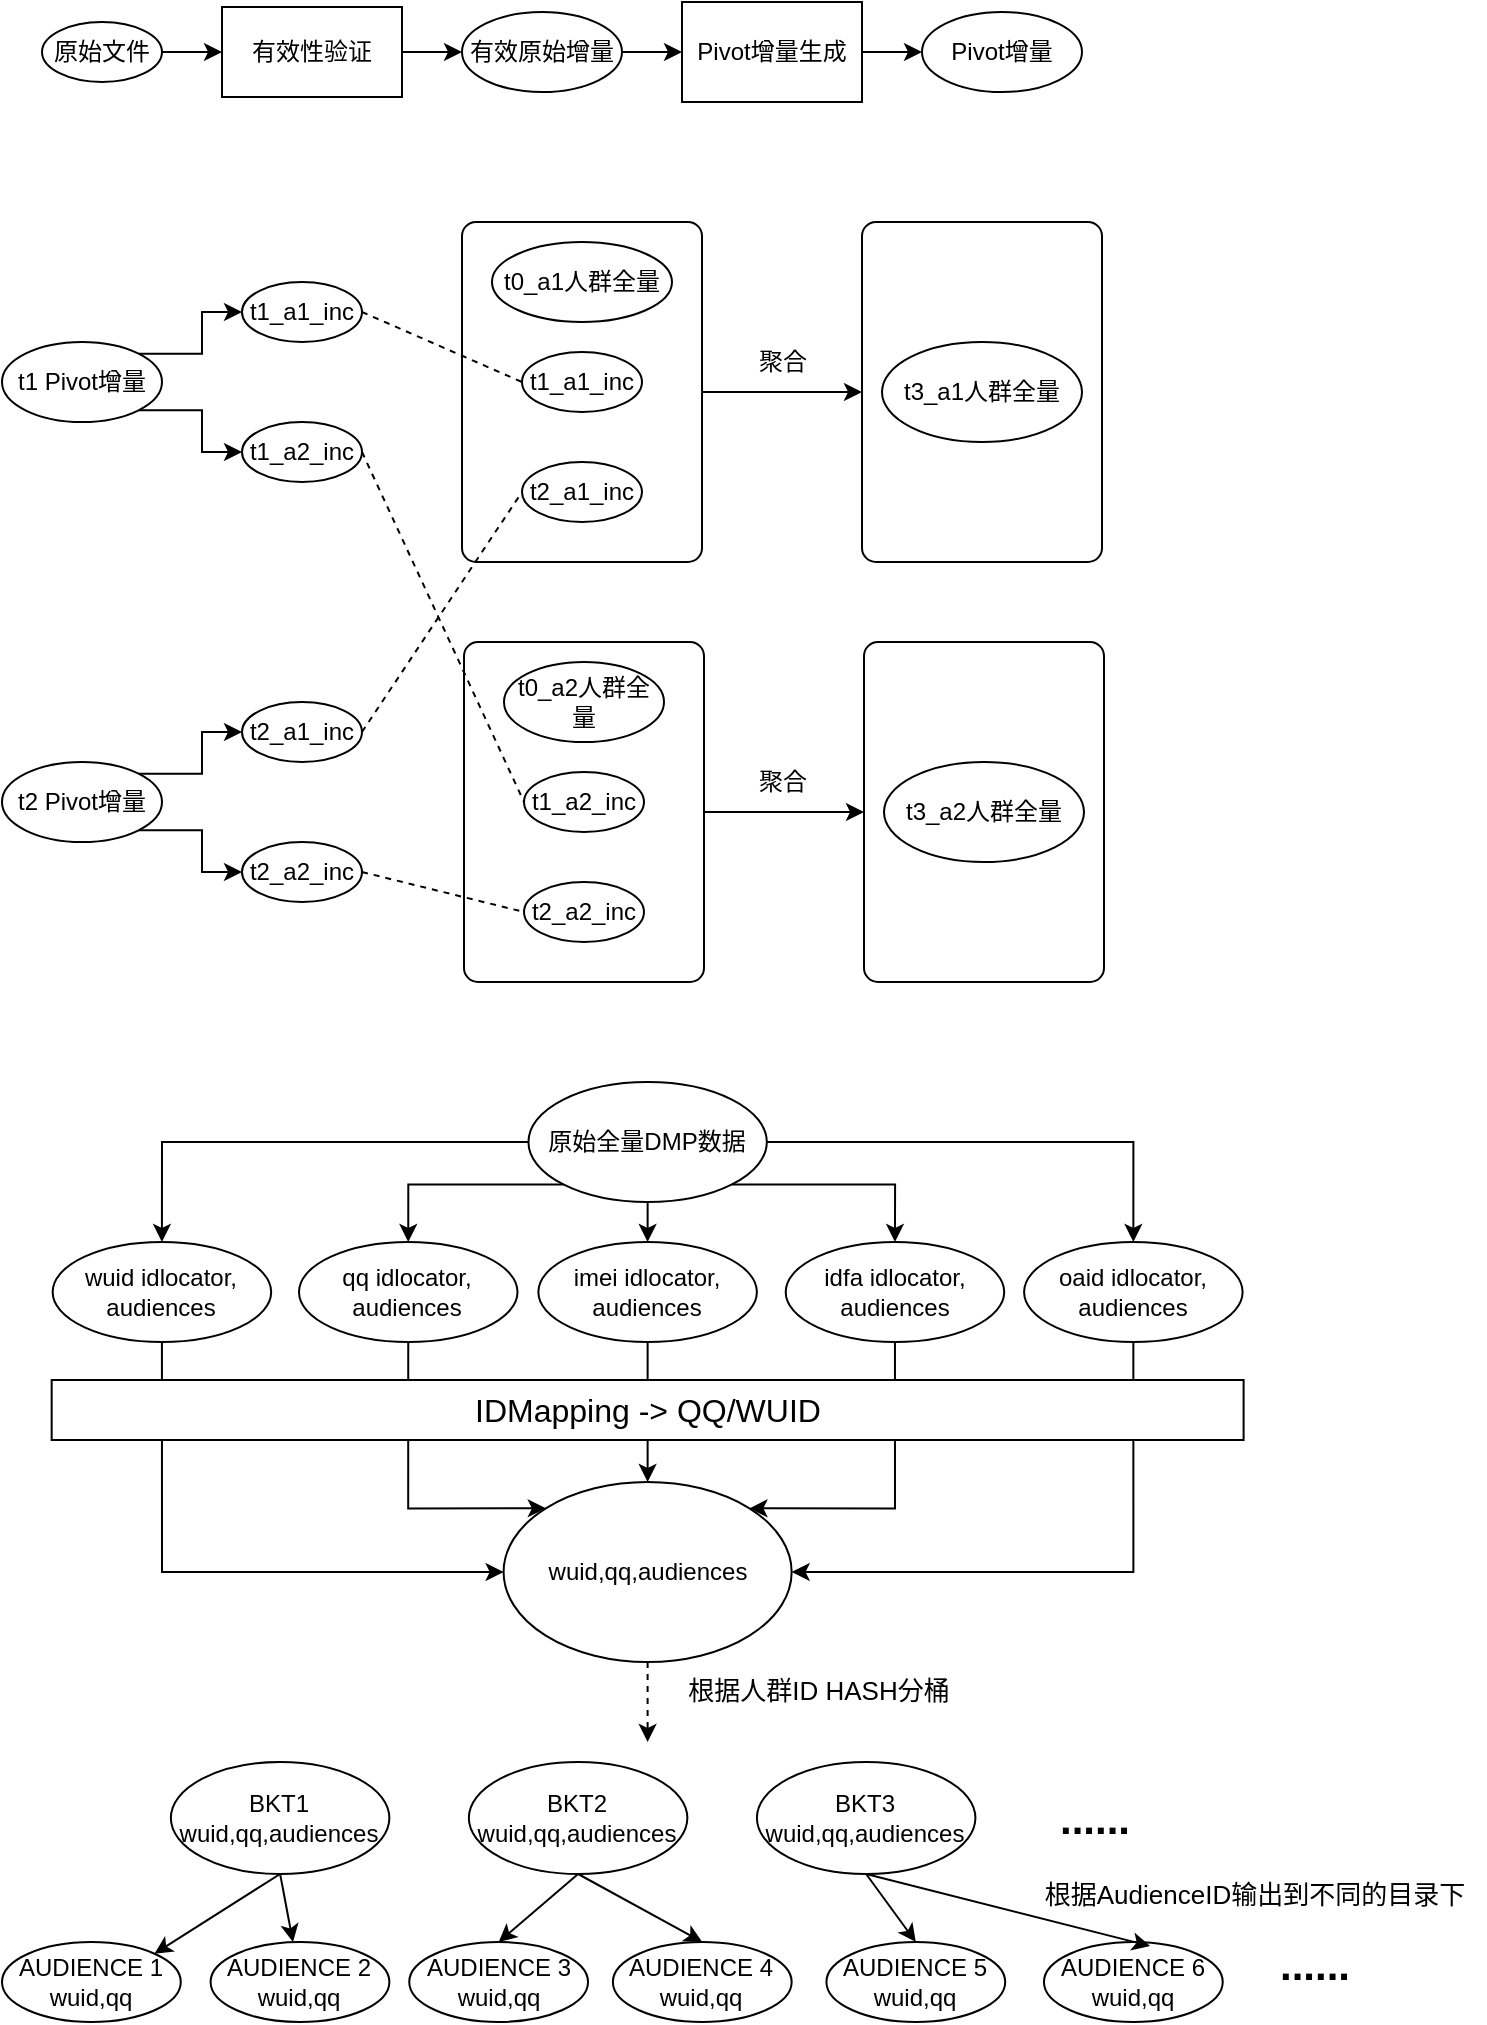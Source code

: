 <mxfile version="13.7.3" type="github">
  <diagram id="WpWAgNrEzsikjxltoCJs" name="Page-1">
    <mxGraphModel dx="1422" dy="713" grid="1" gridSize="10" guides="1" tooltips="1" connect="1" arrows="1" fold="1" page="1" pageScale="1" pageWidth="827" pageHeight="1169" math="0" shadow="0">
      <root>
        <mxCell id="0" />
        <mxCell id="1" parent="0" />
        <mxCell id="dNi8TWgVf9sgywV-0krQ-15" value="" style="edgeStyle=orthogonalEdgeStyle;rounded=0;orthogonalLoop=1;jettySize=auto;html=1;" edge="1" parent="1" source="dNi8TWgVf9sgywV-0krQ-5" target="dNi8TWgVf9sgywV-0krQ-14">
          <mxGeometry relative="1" as="geometry" />
        </mxCell>
        <mxCell id="dNi8TWgVf9sgywV-0krQ-5" value="Pivot增量生成" style="rounded=0;whiteSpace=wrap;html=1;" vertex="1" parent="1">
          <mxGeometry x="380" y="60" width="90" height="50" as="geometry" />
        </mxCell>
        <mxCell id="dNi8TWgVf9sgywV-0krQ-11" value="" style="edgeStyle=orthogonalEdgeStyle;rounded=0;orthogonalLoop=1;jettySize=auto;html=1;" edge="1" parent="1" source="dNi8TWgVf9sgywV-0krQ-7" target="dNi8TWgVf9sgywV-0krQ-8">
          <mxGeometry relative="1" as="geometry" />
        </mxCell>
        <mxCell id="dNi8TWgVf9sgywV-0krQ-7" value="原始文件" style="ellipse;whiteSpace=wrap;html=1;" vertex="1" parent="1">
          <mxGeometry x="60" y="70" width="60" height="30" as="geometry" />
        </mxCell>
        <mxCell id="dNi8TWgVf9sgywV-0krQ-12" value="" style="edgeStyle=orthogonalEdgeStyle;rounded=0;orthogonalLoop=1;jettySize=auto;html=1;" edge="1" parent="1" source="dNi8TWgVf9sgywV-0krQ-8" target="dNi8TWgVf9sgywV-0krQ-10">
          <mxGeometry relative="1" as="geometry" />
        </mxCell>
        <mxCell id="dNi8TWgVf9sgywV-0krQ-8" value="有效性验证" style="rounded=0;whiteSpace=wrap;html=1;" vertex="1" parent="1">
          <mxGeometry x="150" y="62.5" width="90" height="45" as="geometry" />
        </mxCell>
        <mxCell id="dNi8TWgVf9sgywV-0krQ-13" value="" style="edgeStyle=orthogonalEdgeStyle;rounded=0;orthogonalLoop=1;jettySize=auto;html=1;" edge="1" parent="1" source="dNi8TWgVf9sgywV-0krQ-10" target="dNi8TWgVf9sgywV-0krQ-5">
          <mxGeometry relative="1" as="geometry" />
        </mxCell>
        <mxCell id="dNi8TWgVf9sgywV-0krQ-10" value="有效原始增量" style="ellipse;whiteSpace=wrap;html=1;" vertex="1" parent="1">
          <mxGeometry x="270" y="65" width="80" height="40" as="geometry" />
        </mxCell>
        <mxCell id="dNi8TWgVf9sgywV-0krQ-14" value="Pivot增量" style="ellipse;whiteSpace=wrap;html=1;" vertex="1" parent="1">
          <mxGeometry x="500" y="65" width="80" height="40" as="geometry" />
        </mxCell>
        <mxCell id="dNi8TWgVf9sgywV-0krQ-22" style="edgeStyle=orthogonalEdgeStyle;rounded=0;orthogonalLoop=1;jettySize=auto;html=1;exitX=1;exitY=0;exitDx=0;exitDy=0;entryX=0;entryY=0.5;entryDx=0;entryDy=0;" edge="1" parent="1" source="dNi8TWgVf9sgywV-0krQ-17" target="dNi8TWgVf9sgywV-0krQ-32">
          <mxGeometry relative="1" as="geometry">
            <mxPoint x="160" y="190" as="targetPoint" />
          </mxGeometry>
        </mxCell>
        <mxCell id="dNi8TWgVf9sgywV-0krQ-24" style="edgeStyle=orthogonalEdgeStyle;rounded=0;orthogonalLoop=1;jettySize=auto;html=1;exitX=1;exitY=1;exitDx=0;exitDy=0;entryX=0;entryY=0.5;entryDx=0;entryDy=0;" edge="1" parent="1" source="dNi8TWgVf9sgywV-0krQ-17" target="dNi8TWgVf9sgywV-0krQ-34">
          <mxGeometry relative="1" as="geometry">
            <mxPoint x="160" y="310" as="targetPoint" />
          </mxGeometry>
        </mxCell>
        <mxCell id="dNi8TWgVf9sgywV-0krQ-17" value="t1 Pivot增量" style="ellipse;whiteSpace=wrap;html=1;" vertex="1" parent="1">
          <mxGeometry x="40" y="230" width="80" height="40" as="geometry" />
        </mxCell>
        <mxCell id="dNi8TWgVf9sgywV-0krQ-57" value="" style="edgeStyle=orthogonalEdgeStyle;rounded=0;orthogonalLoop=1;jettySize=auto;html=1;" edge="1" parent="1" source="dNi8TWgVf9sgywV-0krQ-29" target="dNi8TWgVf9sgywV-0krQ-56">
          <mxGeometry relative="1" as="geometry" />
        </mxCell>
        <mxCell id="dNi8TWgVf9sgywV-0krQ-29" value="" style="rounded=1;whiteSpace=wrap;html=1;absoluteArcSize=1;arcSize=14;strokeWidth=1;" vertex="1" parent="1">
          <mxGeometry x="270" y="170" width="120" height="170" as="geometry" />
        </mxCell>
        <mxCell id="dNi8TWgVf9sgywV-0krQ-30" value="t0_a1人群全量" style="ellipse;whiteSpace=wrap;html=1;" vertex="1" parent="1">
          <mxGeometry x="285" y="180" width="90" height="40" as="geometry" />
        </mxCell>
        <mxCell id="dNi8TWgVf9sgywV-0krQ-32" value="t1_a1_inc" style="ellipse;whiteSpace=wrap;html=1;" vertex="1" parent="1">
          <mxGeometry x="160" y="200" width="60" height="30" as="geometry" />
        </mxCell>
        <mxCell id="dNi8TWgVf9sgywV-0krQ-34" value="t1_a2_inc" style="ellipse;whiteSpace=wrap;html=1;" vertex="1" parent="1">
          <mxGeometry x="160" y="270" width="60" height="30" as="geometry" />
        </mxCell>
        <mxCell id="dNi8TWgVf9sgywV-0krQ-36" value="t1_a1_inc" style="ellipse;whiteSpace=wrap;html=1;" vertex="1" parent="1">
          <mxGeometry x="300" y="235" width="60" height="30" as="geometry" />
        </mxCell>
        <mxCell id="dNi8TWgVf9sgywV-0krQ-61" value="" style="edgeStyle=orthogonalEdgeStyle;rounded=0;orthogonalLoop=1;jettySize=auto;html=1;" edge="1" parent="1" source="dNi8TWgVf9sgywV-0krQ-38" target="dNi8TWgVf9sgywV-0krQ-60">
          <mxGeometry relative="1" as="geometry" />
        </mxCell>
        <mxCell id="dNi8TWgVf9sgywV-0krQ-38" value="" style="rounded=1;whiteSpace=wrap;html=1;absoluteArcSize=1;arcSize=14;strokeWidth=1;" vertex="1" parent="1">
          <mxGeometry x="271" y="380" width="120" height="170" as="geometry" />
        </mxCell>
        <mxCell id="dNi8TWgVf9sgywV-0krQ-39" value="t0_a2人群全量" style="ellipse;whiteSpace=wrap;html=1;" vertex="1" parent="1">
          <mxGeometry x="291" y="390" width="80" height="40" as="geometry" />
        </mxCell>
        <mxCell id="dNi8TWgVf9sgywV-0krQ-40" value="t1_a2_inc" style="ellipse;whiteSpace=wrap;html=1;" vertex="1" parent="1">
          <mxGeometry x="301" y="445" width="60" height="30" as="geometry" />
        </mxCell>
        <mxCell id="dNi8TWgVf9sgywV-0krQ-41" style="edgeStyle=orthogonalEdgeStyle;rounded=0;orthogonalLoop=1;jettySize=auto;html=1;exitX=1;exitY=0;exitDx=0;exitDy=0;entryX=0;entryY=0.5;entryDx=0;entryDy=0;" edge="1" parent="1" source="dNi8TWgVf9sgywV-0krQ-43" target="dNi8TWgVf9sgywV-0krQ-44">
          <mxGeometry relative="1" as="geometry">
            <mxPoint x="160" y="400" as="targetPoint" />
          </mxGeometry>
        </mxCell>
        <mxCell id="dNi8TWgVf9sgywV-0krQ-42" style="edgeStyle=orthogonalEdgeStyle;rounded=0;orthogonalLoop=1;jettySize=auto;html=1;exitX=1;exitY=1;exitDx=0;exitDy=0;entryX=0;entryY=0.5;entryDx=0;entryDy=0;" edge="1" parent="1" source="dNi8TWgVf9sgywV-0krQ-43" target="dNi8TWgVf9sgywV-0krQ-45">
          <mxGeometry relative="1" as="geometry">
            <mxPoint x="160" y="520" as="targetPoint" />
          </mxGeometry>
        </mxCell>
        <mxCell id="dNi8TWgVf9sgywV-0krQ-43" value="t2 Pivot增量" style="ellipse;whiteSpace=wrap;html=1;" vertex="1" parent="1">
          <mxGeometry x="40" y="440" width="80" height="40" as="geometry" />
        </mxCell>
        <mxCell id="dNi8TWgVf9sgywV-0krQ-44" value="t2_a1_inc" style="ellipse;whiteSpace=wrap;html=1;" vertex="1" parent="1">
          <mxGeometry x="160" y="410" width="60" height="30" as="geometry" />
        </mxCell>
        <mxCell id="dNi8TWgVf9sgywV-0krQ-45" value="t2_a2_inc" style="ellipse;whiteSpace=wrap;html=1;" vertex="1" parent="1">
          <mxGeometry x="160" y="480" width="60" height="30" as="geometry" />
        </mxCell>
        <mxCell id="dNi8TWgVf9sgywV-0krQ-48" value="" style="endArrow=none;dashed=1;html=1;exitX=1;exitY=0.5;exitDx=0;exitDy=0;entryX=0;entryY=0.5;entryDx=0;entryDy=0;" edge="1" parent="1" source="dNi8TWgVf9sgywV-0krQ-32" target="dNi8TWgVf9sgywV-0krQ-36">
          <mxGeometry width="50" height="50" relative="1" as="geometry">
            <mxPoint x="310" y="320" as="sourcePoint" />
            <mxPoint x="360" y="270" as="targetPoint" />
          </mxGeometry>
        </mxCell>
        <mxCell id="dNi8TWgVf9sgywV-0krQ-49" value="t2_a1_inc" style="ellipse;whiteSpace=wrap;html=1;" vertex="1" parent="1">
          <mxGeometry x="300" y="290" width="60" height="30" as="geometry" />
        </mxCell>
        <mxCell id="dNi8TWgVf9sgywV-0krQ-50" value="" style="endArrow=none;dashed=1;html=1;exitX=1;exitY=0.5;exitDx=0;exitDy=0;entryX=0;entryY=0.5;entryDx=0;entryDy=0;" edge="1" parent="1" source="dNi8TWgVf9sgywV-0krQ-44" target="dNi8TWgVf9sgywV-0krQ-49">
          <mxGeometry width="50" height="50" relative="1" as="geometry">
            <mxPoint x="310" y="320" as="sourcePoint" />
            <mxPoint x="360" y="270" as="targetPoint" />
          </mxGeometry>
        </mxCell>
        <mxCell id="dNi8TWgVf9sgywV-0krQ-51" value="" style="endArrow=none;dashed=1;html=1;exitX=1;exitY=0.5;exitDx=0;exitDy=0;entryX=0;entryY=0.5;entryDx=0;entryDy=0;" edge="1" parent="1" source="dNi8TWgVf9sgywV-0krQ-34" target="dNi8TWgVf9sgywV-0krQ-40">
          <mxGeometry width="50" height="50" relative="1" as="geometry">
            <mxPoint x="230" y="225" as="sourcePoint" />
            <mxPoint x="310" y="260" as="targetPoint" />
          </mxGeometry>
        </mxCell>
        <mxCell id="dNi8TWgVf9sgywV-0krQ-52" value="t2_a2_inc" style="ellipse;whiteSpace=wrap;html=1;" vertex="1" parent="1">
          <mxGeometry x="301" y="500" width="60" height="30" as="geometry" />
        </mxCell>
        <mxCell id="dNi8TWgVf9sgywV-0krQ-53" value="" style="endArrow=none;dashed=1;html=1;exitX=1;exitY=0.5;exitDx=0;exitDy=0;entryX=0;entryY=0.5;entryDx=0;entryDy=0;" edge="1" parent="1" source="dNi8TWgVf9sgywV-0krQ-45" target="dNi8TWgVf9sgywV-0krQ-52">
          <mxGeometry width="50" height="50" relative="1" as="geometry">
            <mxPoint x="230" y="435" as="sourcePoint" />
            <mxPoint x="310" y="315" as="targetPoint" />
          </mxGeometry>
        </mxCell>
        <mxCell id="dNi8TWgVf9sgywV-0krQ-56" value="" style="rounded=1;whiteSpace=wrap;html=1;absoluteArcSize=1;arcSize=14;strokeWidth=1;" vertex="1" parent="1">
          <mxGeometry x="470" y="170" width="120" height="170" as="geometry" />
        </mxCell>
        <mxCell id="dNi8TWgVf9sgywV-0krQ-58" value="聚合" style="text;html=1;align=center;verticalAlign=middle;resizable=0;points=[];autosize=1;" vertex="1" parent="1">
          <mxGeometry x="410" y="230" width="40" height="20" as="geometry" />
        </mxCell>
        <mxCell id="dNi8TWgVf9sgywV-0krQ-59" value="t3_a1人群全量" style="ellipse;whiteSpace=wrap;html=1;" vertex="1" parent="1">
          <mxGeometry x="480" y="230" width="100" height="50" as="geometry" />
        </mxCell>
        <mxCell id="dNi8TWgVf9sgywV-0krQ-60" value="" style="rounded=1;whiteSpace=wrap;html=1;absoluteArcSize=1;arcSize=14;strokeWidth=1;" vertex="1" parent="1">
          <mxGeometry x="471" y="380" width="120" height="170" as="geometry" />
        </mxCell>
        <mxCell id="dNi8TWgVf9sgywV-0krQ-62" value="聚合" style="text;html=1;align=center;verticalAlign=middle;resizable=0;points=[];autosize=1;" vertex="1" parent="1">
          <mxGeometry x="410" y="440" width="40" height="20" as="geometry" />
        </mxCell>
        <mxCell id="dNi8TWgVf9sgywV-0krQ-63" value="t3_a2人群全量" style="ellipse;whiteSpace=wrap;html=1;" vertex="1" parent="1">
          <mxGeometry x="481" y="440" width="100" height="50" as="geometry" />
        </mxCell>
        <mxCell id="dNi8TWgVf9sgywV-0krQ-125" value="" style="group" vertex="1" connectable="0" parent="1">
          <mxGeometry x="40" y="600" width="741.045" height="470" as="geometry" />
        </mxCell>
        <mxCell id="dNi8TWgVf9sgywV-0krQ-64" value="原始全量DMP数据" style="ellipse;whiteSpace=wrap;html=1;strokeWidth=1;" vertex="1" parent="dNi8TWgVf9sgywV-0krQ-125">
          <mxGeometry x="263.22" width="119.194" height="60" as="geometry" />
        </mxCell>
        <mxCell id="dNi8TWgVf9sgywV-0krQ-66" value="wuid idlocator, audiences" style="ellipse;whiteSpace=wrap;html=1;strokeWidth=1;" vertex="1" parent="dNi8TWgVf9sgywV-0krQ-125">
          <mxGeometry x="25.329" y="80" width="109.261" height="50" as="geometry" />
        </mxCell>
        <mxCell id="dNi8TWgVf9sgywV-0krQ-71" style="edgeStyle=orthogonalEdgeStyle;rounded=0;orthogonalLoop=1;jettySize=auto;html=1;entryX=0.5;entryY=0;entryDx=0;entryDy=0;exitX=0;exitY=0.5;exitDx=0;exitDy=0;" edge="1" parent="dNi8TWgVf9sgywV-0krQ-125" source="dNi8TWgVf9sgywV-0krQ-64" target="dNi8TWgVf9sgywV-0krQ-66">
          <mxGeometry relative="1" as="geometry">
            <mxPoint x="243.355" y="50" as="sourcePoint" />
          </mxGeometry>
        </mxCell>
        <mxCell id="dNi8TWgVf9sgywV-0krQ-67" value="qq idlocator, audiences" style="ellipse;whiteSpace=wrap;html=1;strokeWidth=1;" vertex="1" parent="dNi8TWgVf9sgywV-0krQ-125">
          <mxGeometry x="148.496" y="80" width="109.261" height="50" as="geometry" />
        </mxCell>
        <mxCell id="dNi8TWgVf9sgywV-0krQ-72" style="edgeStyle=orthogonalEdgeStyle;rounded=0;orthogonalLoop=1;jettySize=auto;html=1;exitX=0;exitY=1;exitDx=0;exitDy=0;" edge="1" parent="dNi8TWgVf9sgywV-0krQ-125" source="dNi8TWgVf9sgywV-0krQ-64" target="dNi8TWgVf9sgywV-0krQ-67">
          <mxGeometry relative="1" as="geometry" />
        </mxCell>
        <mxCell id="dNi8TWgVf9sgywV-0krQ-68" value="imei idlocator, audiences" style="ellipse;whiteSpace=wrap;html=1;strokeWidth=1;" vertex="1" parent="dNi8TWgVf9sgywV-0krQ-125">
          <mxGeometry x="268.187" y="80" width="109.261" height="50" as="geometry" />
        </mxCell>
        <mxCell id="dNi8TWgVf9sgywV-0krQ-74" value="" style="edgeStyle=orthogonalEdgeStyle;rounded=0;orthogonalLoop=1;jettySize=auto;html=1;" edge="1" parent="dNi8TWgVf9sgywV-0krQ-125" source="dNi8TWgVf9sgywV-0krQ-64" target="dNi8TWgVf9sgywV-0krQ-68">
          <mxGeometry relative="1" as="geometry" />
        </mxCell>
        <mxCell id="dNi8TWgVf9sgywV-0krQ-69" value="idfa idlocator, audiences" style="ellipse;whiteSpace=wrap;html=1;strokeWidth=1;" vertex="1" parent="dNi8TWgVf9sgywV-0krQ-125">
          <mxGeometry x="391.851" y="80" width="109.261" height="50" as="geometry" />
        </mxCell>
        <mxCell id="dNi8TWgVf9sgywV-0krQ-75" style="edgeStyle=orthogonalEdgeStyle;rounded=0;orthogonalLoop=1;jettySize=auto;html=1;exitX=1;exitY=1;exitDx=0;exitDy=0;" edge="1" parent="dNi8TWgVf9sgywV-0krQ-125" source="dNi8TWgVf9sgywV-0krQ-64" target="dNi8TWgVf9sgywV-0krQ-69">
          <mxGeometry relative="1" as="geometry" />
        </mxCell>
        <mxCell id="dNi8TWgVf9sgywV-0krQ-70" value="oaid idlocator, audiences" style="ellipse;whiteSpace=wrap;html=1;strokeWidth=1;" vertex="1" parent="dNi8TWgVf9sgywV-0krQ-125">
          <mxGeometry x="511.045" y="80" width="109.261" height="50" as="geometry" />
        </mxCell>
        <mxCell id="dNi8TWgVf9sgywV-0krQ-76" style="edgeStyle=orthogonalEdgeStyle;rounded=0;orthogonalLoop=1;jettySize=auto;html=1;exitX=1;exitY=0.5;exitDx=0;exitDy=0;entryX=0.5;entryY=0;entryDx=0;entryDy=0;" edge="1" parent="dNi8TWgVf9sgywV-0krQ-125" source="dNi8TWgVf9sgywV-0krQ-64" target="dNi8TWgVf9sgywV-0krQ-70">
          <mxGeometry relative="1" as="geometry" />
        </mxCell>
        <mxCell id="dNi8TWgVf9sgywV-0krQ-100" style="edgeStyle=orthogonalEdgeStyle;rounded=0;orthogonalLoop=1;jettySize=auto;html=1;exitX=0.5;exitY=1;exitDx=0;exitDy=0;fontSize=16;dashed=1;" edge="1" parent="dNi8TWgVf9sgywV-0krQ-125" source="dNi8TWgVf9sgywV-0krQ-88">
          <mxGeometry relative="1" as="geometry">
            <mxPoint x="322.817" y="330" as="targetPoint" />
          </mxGeometry>
        </mxCell>
        <mxCell id="dNi8TWgVf9sgywV-0krQ-88" value="wuid,qq,audiences" style="ellipse;whiteSpace=wrap;html=1;strokeWidth=1;" vertex="1" parent="dNi8TWgVf9sgywV-0krQ-125">
          <mxGeometry x="250.804" y="200" width="144.026" height="90" as="geometry" />
        </mxCell>
        <mxCell id="dNi8TWgVf9sgywV-0krQ-96" style="edgeStyle=orthogonalEdgeStyle;rounded=0;orthogonalLoop=1;jettySize=auto;html=1;exitX=0.5;exitY=1;exitDx=0;exitDy=0;entryX=0;entryY=0.5;entryDx=0;entryDy=0;fontSize=16;" edge="1" parent="dNi8TWgVf9sgywV-0krQ-125" source="dNi8TWgVf9sgywV-0krQ-66" target="dNi8TWgVf9sgywV-0krQ-88">
          <mxGeometry relative="1" as="geometry" />
        </mxCell>
        <mxCell id="dNi8TWgVf9sgywV-0krQ-97" style="edgeStyle=orthogonalEdgeStyle;rounded=0;orthogonalLoop=1;jettySize=auto;html=1;exitX=0.5;exitY=1;exitDx=0;exitDy=0;entryX=0;entryY=0;entryDx=0;entryDy=0;fontSize=16;" edge="1" parent="dNi8TWgVf9sgywV-0krQ-125" source="dNi8TWgVf9sgywV-0krQ-67" target="dNi8TWgVf9sgywV-0krQ-88">
          <mxGeometry relative="1" as="geometry">
            <Array as="points">
              <mxPoint x="203.623" y="213" />
            </Array>
          </mxGeometry>
        </mxCell>
        <mxCell id="dNi8TWgVf9sgywV-0krQ-93" style="edgeStyle=none;rounded=0;orthogonalLoop=1;jettySize=auto;html=1;exitX=0.5;exitY=1;exitDx=0;exitDy=0;entryX=0.5;entryY=0;entryDx=0;entryDy=0;fontSize=16;" edge="1" parent="dNi8TWgVf9sgywV-0krQ-125" source="dNi8TWgVf9sgywV-0krQ-68" target="dNi8TWgVf9sgywV-0krQ-88">
          <mxGeometry relative="1" as="geometry" />
        </mxCell>
        <mxCell id="dNi8TWgVf9sgywV-0krQ-98" style="edgeStyle=orthogonalEdgeStyle;rounded=0;orthogonalLoop=1;jettySize=auto;html=1;exitX=0.5;exitY=1;exitDx=0;exitDy=0;entryX=1;entryY=0;entryDx=0;entryDy=0;fontSize=16;" edge="1" parent="dNi8TWgVf9sgywV-0krQ-125" source="dNi8TWgVf9sgywV-0krQ-69" target="dNi8TWgVf9sgywV-0krQ-88">
          <mxGeometry relative="1" as="geometry">
            <Array as="points">
              <mxPoint x="446.978" y="213" />
            </Array>
          </mxGeometry>
        </mxCell>
        <mxCell id="dNi8TWgVf9sgywV-0krQ-99" style="edgeStyle=orthogonalEdgeStyle;rounded=0;orthogonalLoop=1;jettySize=auto;html=1;exitX=0.5;exitY=1;exitDx=0;exitDy=0;entryX=1;entryY=0.5;entryDx=0;entryDy=0;fontSize=16;" edge="1" parent="dNi8TWgVf9sgywV-0krQ-125" source="dNi8TWgVf9sgywV-0krQ-70" target="dNi8TWgVf9sgywV-0krQ-88">
          <mxGeometry relative="1" as="geometry" />
        </mxCell>
        <mxCell id="dNi8TWgVf9sgywV-0krQ-101" value="根据人群ID HASH分桶" style="text;html=1;align=center;verticalAlign=middle;resizable=0;points=[];autosize=1;fontSize=13;" vertex="1" parent="dNi8TWgVf9sgywV-0krQ-125">
          <mxGeometry x="332.75" y="294" width="150" height="20" as="geometry" />
        </mxCell>
        <mxCell id="dNi8TWgVf9sgywV-0krQ-102" value="BKT1&lt;br&gt;wuid,qq,audiences" style="ellipse;whiteSpace=wrap;html=1;strokeWidth=1;" vertex="1" parent="dNi8TWgVf9sgywV-0krQ-125">
          <mxGeometry x="84.429" y="340" width="109.261" height="56" as="geometry" />
        </mxCell>
        <mxCell id="dNi8TWgVf9sgywV-0krQ-103" value="BKT2&lt;br&gt;wuid,qq,audiences" style="ellipse;whiteSpace=wrap;html=1;strokeWidth=1;" vertex="1" parent="dNi8TWgVf9sgywV-0krQ-125">
          <mxGeometry x="233.422" y="340" width="109.261" height="56" as="geometry" />
        </mxCell>
        <mxCell id="dNi8TWgVf9sgywV-0krQ-104" value="BKT3&lt;br&gt;wuid,qq,audiences" style="ellipse;whiteSpace=wrap;html=1;strokeWidth=1;" vertex="1" parent="dNi8TWgVf9sgywV-0krQ-125">
          <mxGeometry x="377.448" y="340" width="109.261" height="56" as="geometry" />
        </mxCell>
        <mxCell id="dNi8TWgVf9sgywV-0krQ-106" value="......" style="text;html=1;align=center;verticalAlign=middle;resizable=0;points=[];autosize=1;fontSize=21;fontStyle=1" vertex="1" parent="dNi8TWgVf9sgywV-0krQ-125">
          <mxGeometry x="521.474" y="353" width="50" height="30" as="geometry" />
        </mxCell>
        <mxCell id="dNi8TWgVf9sgywV-0krQ-107" value="AUDIENCE 1&lt;br&gt;wuid,qq" style="ellipse;whiteSpace=wrap;html=1;strokeWidth=1;" vertex="1" parent="dNi8TWgVf9sgywV-0krQ-125">
          <mxGeometry y="430" width="89.396" height="40" as="geometry" />
        </mxCell>
        <mxCell id="dNi8TWgVf9sgywV-0krQ-114" style="rounded=0;orthogonalLoop=1;jettySize=auto;html=1;entryX=1;entryY=0;entryDx=0;entryDy=0;fontSize=21;exitX=0.5;exitY=1;exitDx=0;exitDy=0;" edge="1" parent="dNi8TWgVf9sgywV-0krQ-125" source="dNi8TWgVf9sgywV-0krQ-102" target="dNi8TWgVf9sgywV-0krQ-107">
          <mxGeometry relative="1" as="geometry">
            <mxPoint x="139.06" y="390" as="sourcePoint" />
          </mxGeometry>
        </mxCell>
        <mxCell id="dNi8TWgVf9sgywV-0krQ-108" value="AUDIENCE 2&lt;br&gt;wuid,qq" style="ellipse;whiteSpace=wrap;html=1;strokeWidth=1;" vertex="1" parent="dNi8TWgVf9sgywV-0krQ-125">
          <mxGeometry x="104.295" y="430" width="89.396" height="40" as="geometry" />
        </mxCell>
        <mxCell id="dNi8TWgVf9sgywV-0krQ-115" style="edgeStyle=none;rounded=0;orthogonalLoop=1;jettySize=auto;html=1;exitX=0.5;exitY=1;exitDx=0;exitDy=0;fontSize=21;" edge="1" parent="dNi8TWgVf9sgywV-0krQ-125" source="dNi8TWgVf9sgywV-0krQ-102" target="dNi8TWgVf9sgywV-0krQ-108">
          <mxGeometry relative="1" as="geometry" />
        </mxCell>
        <mxCell id="dNi8TWgVf9sgywV-0krQ-109" value="AUDIENCE 3&lt;br&gt;wuid,qq" style="ellipse;whiteSpace=wrap;html=1;strokeWidth=1;" vertex="1" parent="dNi8TWgVf9sgywV-0krQ-125">
          <mxGeometry x="203.623" y="430" width="89.396" height="40" as="geometry" />
        </mxCell>
        <mxCell id="dNi8TWgVf9sgywV-0krQ-116" style="edgeStyle=none;rounded=0;orthogonalLoop=1;jettySize=auto;html=1;exitX=0.5;exitY=1;exitDx=0;exitDy=0;entryX=0.5;entryY=0;entryDx=0;entryDy=0;fontSize=21;" edge="1" parent="dNi8TWgVf9sgywV-0krQ-125" source="dNi8TWgVf9sgywV-0krQ-103" target="dNi8TWgVf9sgywV-0krQ-109">
          <mxGeometry relative="1" as="geometry" />
        </mxCell>
        <mxCell id="dNi8TWgVf9sgywV-0krQ-110" value="AUDIENCE 4&lt;br&gt;wuid,qq" style="ellipse;whiteSpace=wrap;html=1;strokeWidth=1;" vertex="1" parent="dNi8TWgVf9sgywV-0krQ-125">
          <mxGeometry x="305.435" y="430" width="89.396" height="40" as="geometry" />
        </mxCell>
        <mxCell id="dNi8TWgVf9sgywV-0krQ-117" style="edgeStyle=none;rounded=0;orthogonalLoop=1;jettySize=auto;html=1;exitX=0.5;exitY=1;exitDx=0;exitDy=0;fontSize=21;entryX=0.5;entryY=0;entryDx=0;entryDy=0;" edge="1" parent="dNi8TWgVf9sgywV-0krQ-125" source="dNi8TWgVf9sgywV-0krQ-103" target="dNi8TWgVf9sgywV-0krQ-110">
          <mxGeometry relative="1" as="geometry" />
        </mxCell>
        <mxCell id="dNi8TWgVf9sgywV-0krQ-111" value="AUDIENCE 5&lt;br&gt;wuid,qq" style="ellipse;whiteSpace=wrap;html=1;strokeWidth=1;" vertex="1" parent="dNi8TWgVf9sgywV-0krQ-125">
          <mxGeometry x="412.213" y="430" width="89.396" height="40" as="geometry" />
        </mxCell>
        <mxCell id="dNi8TWgVf9sgywV-0krQ-118" style="edgeStyle=none;rounded=0;orthogonalLoop=1;jettySize=auto;html=1;entryX=0.5;entryY=0;entryDx=0;entryDy=0;fontSize=21;exitX=0.5;exitY=1;exitDx=0;exitDy=0;" edge="1" parent="dNi8TWgVf9sgywV-0krQ-125" source="dNi8TWgVf9sgywV-0krQ-104" target="dNi8TWgVf9sgywV-0krQ-111">
          <mxGeometry relative="1" as="geometry">
            <mxPoint x="531.407" y="420" as="sourcePoint" />
          </mxGeometry>
        </mxCell>
        <mxCell id="dNi8TWgVf9sgywV-0krQ-112" value="AUDIENCE 6&lt;br&gt;wuid,qq" style="ellipse;whiteSpace=wrap;html=1;strokeWidth=1;" vertex="1" parent="dNi8TWgVf9sgywV-0krQ-125">
          <mxGeometry x="520.978" y="430" width="89.396" height="40" as="geometry" />
        </mxCell>
        <mxCell id="dNi8TWgVf9sgywV-0krQ-119" style="edgeStyle=none;rounded=0;orthogonalLoop=1;jettySize=auto;html=1;exitX=0.5;exitY=1;exitDx=0;exitDy=0;entryX=0.594;entryY=0.05;entryDx=0;entryDy=0;entryPerimeter=0;fontSize=21;" edge="1" parent="dNi8TWgVf9sgywV-0krQ-125" source="dNi8TWgVf9sgywV-0krQ-104" target="dNi8TWgVf9sgywV-0krQ-112">
          <mxGeometry relative="1" as="geometry" />
        </mxCell>
        <mxCell id="dNi8TWgVf9sgywV-0krQ-120" value="根据AudienceID输出到不同的目录下" style="text;html=1;align=center;verticalAlign=middle;resizable=0;points=[];autosize=1;fontSize=13;" vertex="1" parent="dNi8TWgVf9sgywV-0krQ-125">
          <mxGeometry x="511.045" y="396" width="230" height="20" as="geometry" />
        </mxCell>
        <mxCell id="dNi8TWgVf9sgywV-0krQ-85" value="IDMapping -&amp;gt; QQ/WUID" style="rounded=0;whiteSpace=wrap;html=1;strokeWidth=1;fontSize=16;" vertex="1" parent="dNi8TWgVf9sgywV-0krQ-125">
          <mxGeometry x="24.832" y="149" width="595.97" height="30" as="geometry" />
        </mxCell>
        <mxCell id="dNi8TWgVf9sgywV-0krQ-124" value="......" style="text;html=1;align=center;verticalAlign=middle;resizable=0;points=[];autosize=1;fontSize=21;fontStyle=1" vertex="1" parent="dNi8TWgVf9sgywV-0krQ-125">
          <mxGeometry x="631.004" y="426" width="50" height="30" as="geometry" />
        </mxCell>
      </root>
    </mxGraphModel>
  </diagram>
</mxfile>
